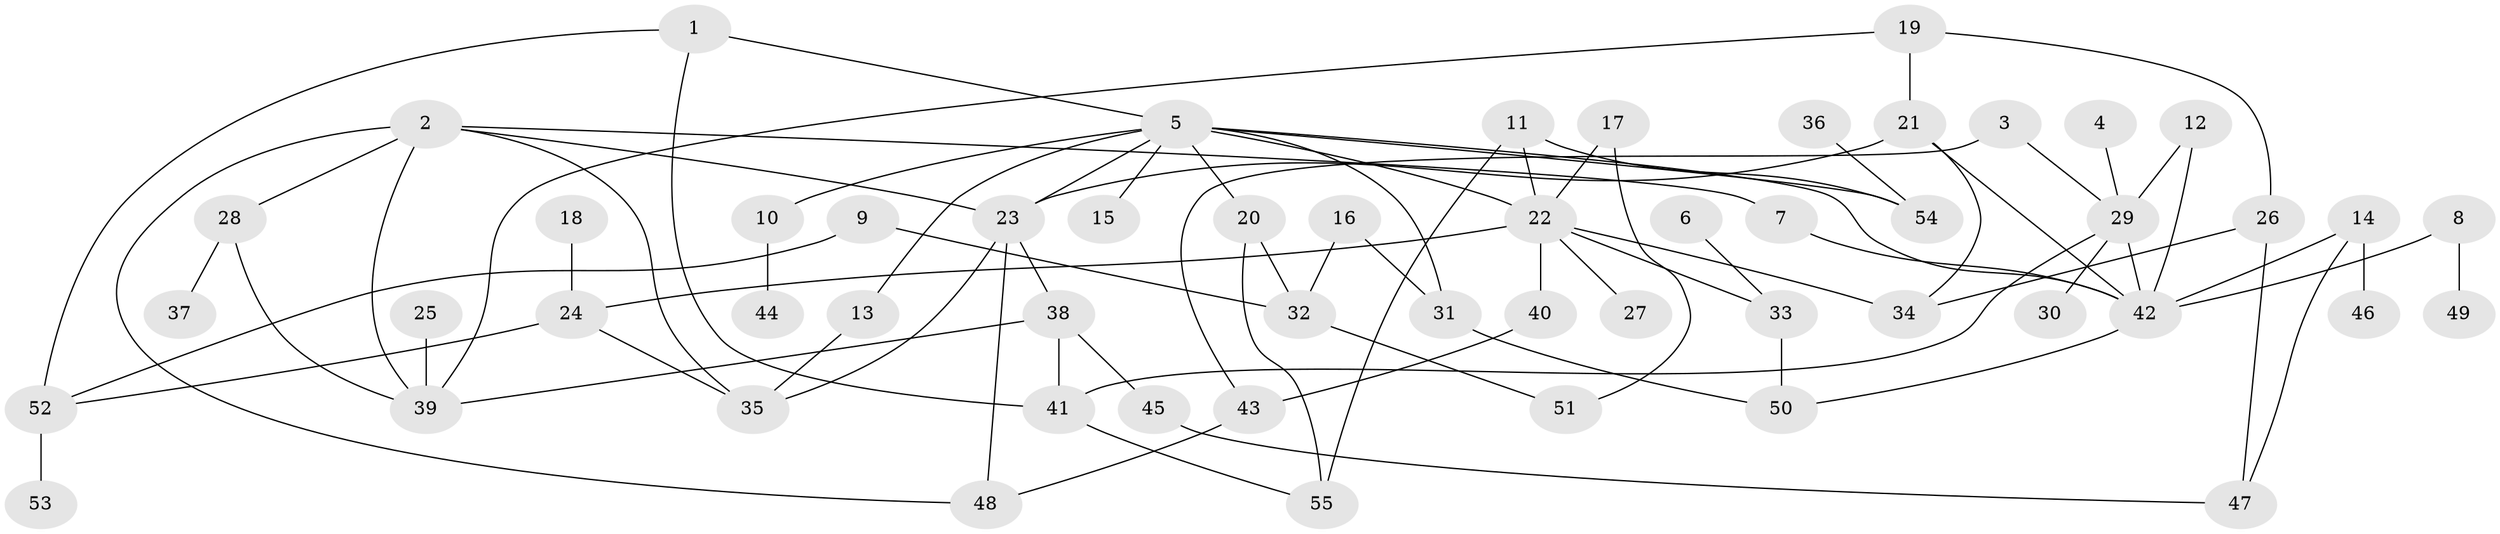 // original degree distribution, {10: 0.01834862385321101, 3: 0.14678899082568808, 5: 0.06422018348623854, 6: 0.01834862385321101, 7: 0.01834862385321101, 4: 0.07339449541284404, 2: 0.3577981651376147, 1: 0.30275229357798167}
// Generated by graph-tools (version 1.1) at 2025/01/03/09/25 03:01:06]
// undirected, 55 vertices, 81 edges
graph export_dot {
graph [start="1"]
  node [color=gray90,style=filled];
  1;
  2;
  3;
  4;
  5;
  6;
  7;
  8;
  9;
  10;
  11;
  12;
  13;
  14;
  15;
  16;
  17;
  18;
  19;
  20;
  21;
  22;
  23;
  24;
  25;
  26;
  27;
  28;
  29;
  30;
  31;
  32;
  33;
  34;
  35;
  36;
  37;
  38;
  39;
  40;
  41;
  42;
  43;
  44;
  45;
  46;
  47;
  48;
  49;
  50;
  51;
  52;
  53;
  54;
  55;
  1 -- 5 [weight=1.0];
  1 -- 41 [weight=1.0];
  1 -- 52 [weight=1.0];
  2 -- 7 [weight=2.0];
  2 -- 23 [weight=1.0];
  2 -- 28 [weight=1.0];
  2 -- 35 [weight=1.0];
  2 -- 39 [weight=1.0];
  2 -- 48 [weight=1.0];
  3 -- 29 [weight=1.0];
  3 -- 43 [weight=1.0];
  4 -- 29 [weight=1.0];
  5 -- 10 [weight=1.0];
  5 -- 13 [weight=1.0];
  5 -- 15 [weight=1.0];
  5 -- 20 [weight=1.0];
  5 -- 22 [weight=1.0];
  5 -- 23 [weight=1.0];
  5 -- 31 [weight=1.0];
  5 -- 42 [weight=1.0];
  5 -- 54 [weight=1.0];
  6 -- 33 [weight=1.0];
  7 -- 42 [weight=1.0];
  8 -- 42 [weight=1.0];
  8 -- 49 [weight=1.0];
  9 -- 32 [weight=1.0];
  9 -- 52 [weight=1.0];
  10 -- 44 [weight=1.0];
  11 -- 22 [weight=1.0];
  11 -- 54 [weight=1.0];
  11 -- 55 [weight=1.0];
  12 -- 29 [weight=1.0];
  12 -- 42 [weight=1.0];
  13 -- 35 [weight=1.0];
  14 -- 42 [weight=1.0];
  14 -- 46 [weight=1.0];
  14 -- 47 [weight=1.0];
  16 -- 31 [weight=1.0];
  16 -- 32 [weight=1.0];
  17 -- 22 [weight=1.0];
  17 -- 51 [weight=1.0];
  18 -- 24 [weight=1.0];
  19 -- 21 [weight=1.0];
  19 -- 26 [weight=1.0];
  19 -- 39 [weight=1.0];
  20 -- 32 [weight=1.0];
  20 -- 55 [weight=1.0];
  21 -- 23 [weight=1.0];
  21 -- 34 [weight=1.0];
  21 -- 42 [weight=1.0];
  22 -- 24 [weight=1.0];
  22 -- 27 [weight=1.0];
  22 -- 33 [weight=1.0];
  22 -- 34 [weight=1.0];
  22 -- 40 [weight=1.0];
  23 -- 35 [weight=1.0];
  23 -- 38 [weight=1.0];
  23 -- 48 [weight=1.0];
  24 -- 35 [weight=1.0];
  24 -- 52 [weight=1.0];
  25 -- 39 [weight=1.0];
  26 -- 34 [weight=1.0];
  26 -- 47 [weight=1.0];
  28 -- 37 [weight=1.0];
  28 -- 39 [weight=1.0];
  29 -- 30 [weight=1.0];
  29 -- 41 [weight=1.0];
  29 -- 42 [weight=1.0];
  31 -- 50 [weight=1.0];
  32 -- 51 [weight=1.0];
  33 -- 50 [weight=1.0];
  36 -- 54 [weight=1.0];
  38 -- 39 [weight=1.0];
  38 -- 41 [weight=1.0];
  38 -- 45 [weight=1.0];
  40 -- 43 [weight=1.0];
  41 -- 55 [weight=1.0];
  42 -- 50 [weight=1.0];
  43 -- 48 [weight=1.0];
  45 -- 47 [weight=1.0];
  52 -- 53 [weight=1.0];
}

